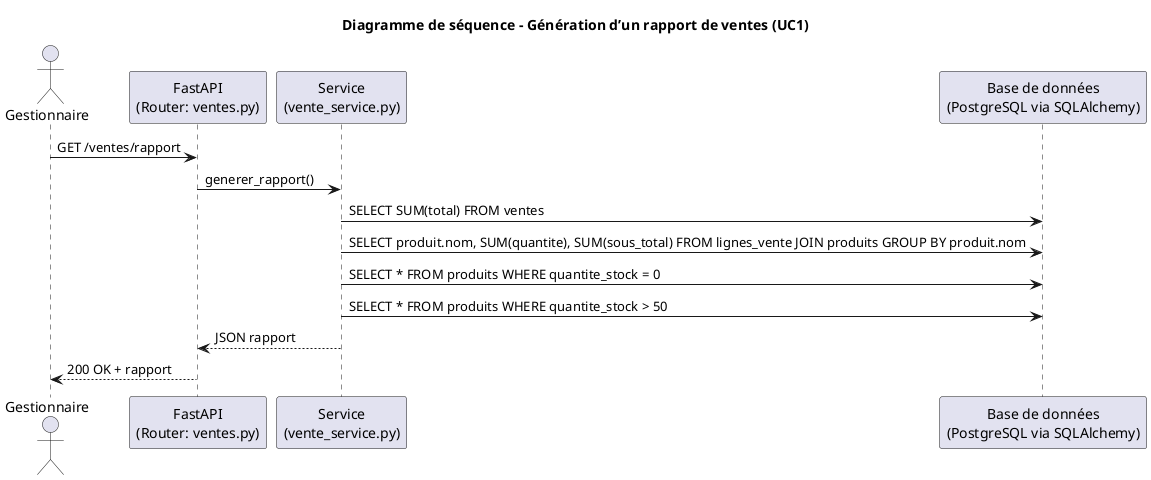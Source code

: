 @startuml
title Diagramme de séquence – Génération d’un rapport de ventes (UC1)

actor "Gestionnaire"
participant "FastAPI\n(Router: ventes.py)" as API
participant "Service\n(vente_service.py)" as Service
participant "Base de données\n(PostgreSQL via SQLAlchemy)" as BDD

"Gestionnaire" -> API : GET /ventes/rapport
API -> Service : generer_rapport()

Service -> BDD : SELECT SUM(total) FROM ventes
Service -> BDD : SELECT produit.nom, SUM(quantite), SUM(sous_total) FROM lignes_vente JOIN produits GROUP BY produit.nom
Service -> BDD : SELECT * FROM produits WHERE quantite_stock = 0
Service -> BDD : SELECT * FROM produits WHERE quantite_stock > 50

Service --> API : JSON rapport
API --> "Gestionnaire" : 200 OK + rapport

@enduml
